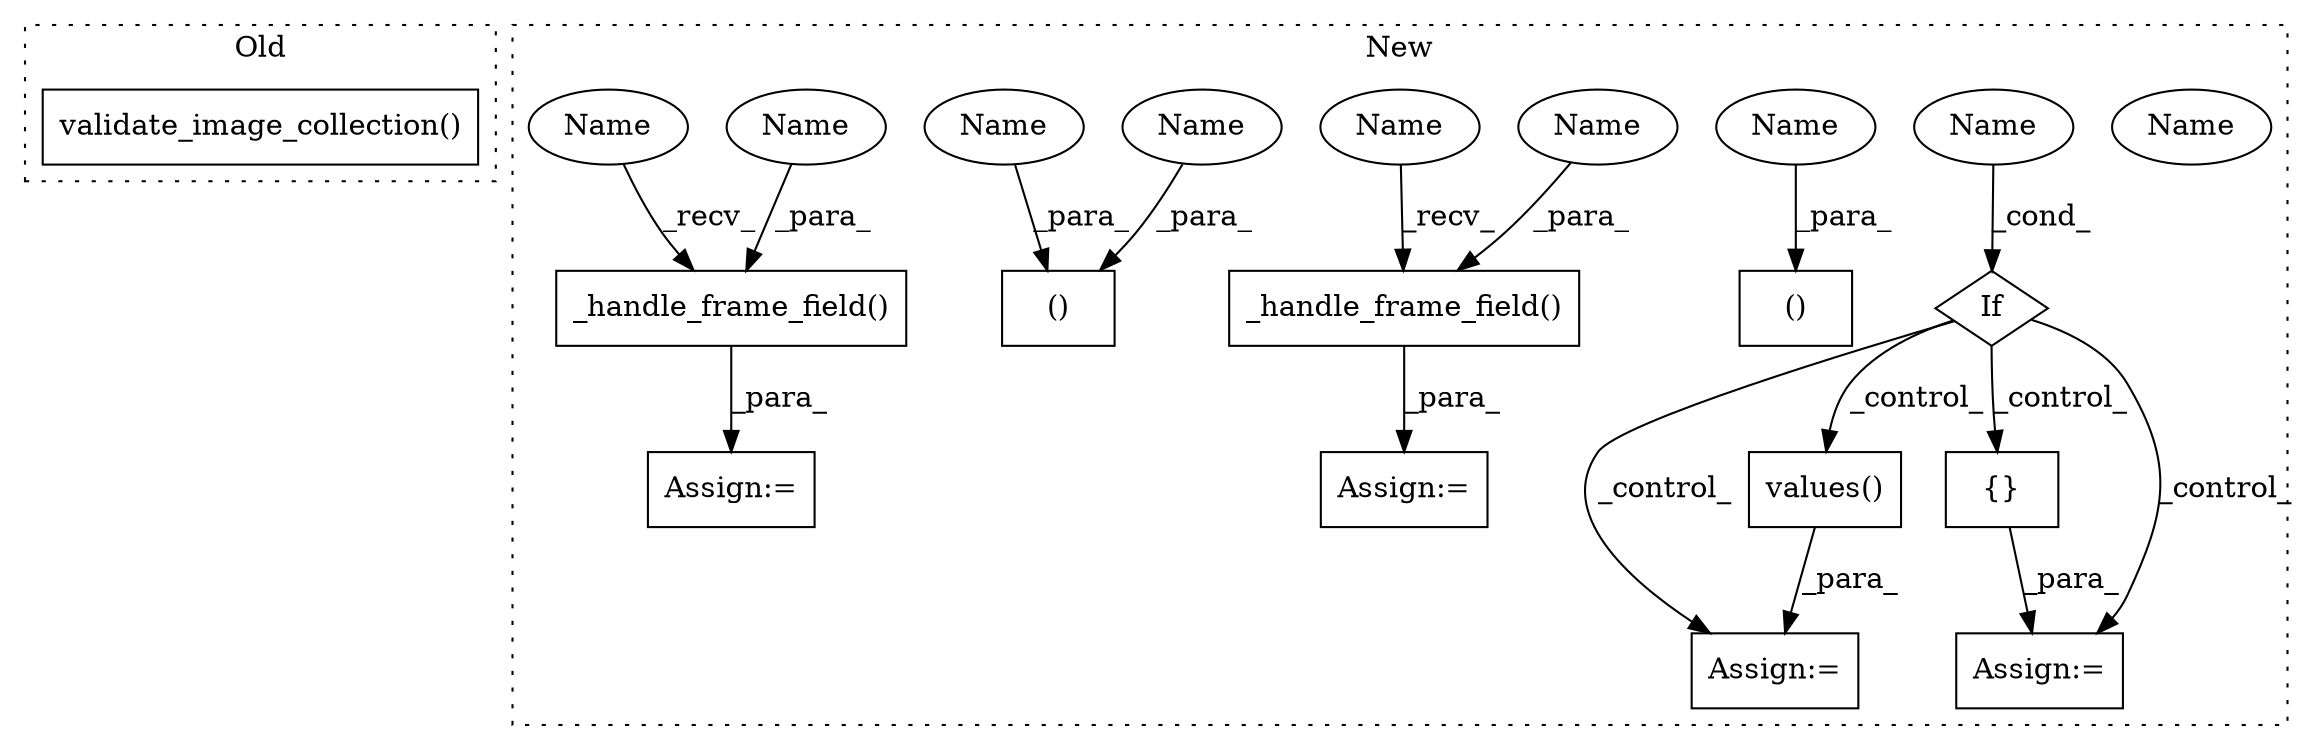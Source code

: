 digraph G {
subgraph cluster0 {
1 [label="validate_image_collection()" a="75" s="8841,8888" l="30,1" shape="box"];
label = "Old";
style="dotted";
}
subgraph cluster1 {
2 [label="()" a="54" s="10305" l="19" shape="box"];
3 [label="Assign:=" a="68" s="10527" l="3" shape="box"];
4 [label="Name" a="87" s="10490" l="17" shape="ellipse"];
5 [label="Assign:=" a="68" s="10585" l="3" shape="box"];
6 [label="If" a="96" s="10487" l="3" shape="diamond"];
7 [label="values()" a="75" s="10530" l="22" shape="box"];
8 [label="{}" a="59" s="10588,10595" l="1,0" shape="box"];
9 [label="_handle_frame_field()" a="75" s="10327,10363" l="28,1" shape="box"];
10 [label="_handle_frame_field()" a="75" s="10384,10421" l="28,1" shape="box"];
11 [label="Assign:=" a="68" s="10378" l="6" shape="box"];
12 [label="Assign:=" a="68" s="10305" l="22" shape="box"];
13 [label="()" a="54" s="10378" l="3" shape="box"];
14 [label="Name" a="87" s="10490" l="17" shape="ellipse"];
15 [label="Name" a="87" s="10307" l="17" shape="ellipse"];
16 [label="Name" a="87" s="10369" l="9" shape="ellipse"];
17 [label="Name" a="87" s="10412" l="9" shape="ellipse"];
18 [label="Name" a="87" s="10384" l="7" shape="ellipse"];
19 [label="Name" a="87" s="10327" l="7" shape="ellipse"];
20 [label="Name" a="87" s="10355" l="8" shape="ellipse"];
21 [label="Name" a="87" s="10297" l="8" shape="ellipse"];
label = "New";
style="dotted";
}
6 -> 5 [label="_control_"];
6 -> 7 [label="_control_"];
6 -> 3 [label="_control_"];
6 -> 8 [label="_control_"];
7 -> 3 [label="_para_"];
8 -> 5 [label="_para_"];
9 -> 12 [label="_para_"];
10 -> 11 [label="_para_"];
14 -> 6 [label="_cond_"];
15 -> 2 [label="_para_"];
16 -> 13 [label="_para_"];
17 -> 10 [label="_para_"];
18 -> 10 [label="_recv_"];
19 -> 9 [label="_recv_"];
20 -> 9 [label="_para_"];
21 -> 2 [label="_para_"];
}
